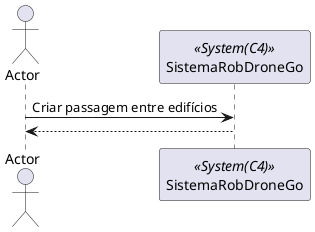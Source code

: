@startuml
actor Actor as actor
participant SistemaRobDroneGo as srdg <<System(C4)>>
actor -> srdg: 	Criar passagem entre edifícios
srdg --> actor
@enduml